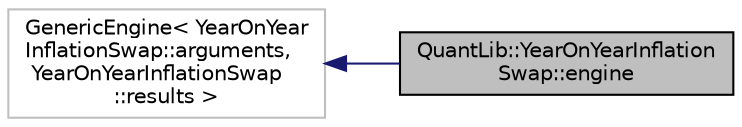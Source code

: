 digraph "QuantLib::YearOnYearInflationSwap::engine"
{
  edge [fontname="Helvetica",fontsize="10",labelfontname="Helvetica",labelfontsize="10"];
  node [fontname="Helvetica",fontsize="10",shape=record];
  rankdir="LR";
  Node1 [label="QuantLib::YearOnYearInflation\lSwap::engine",height=0.2,width=0.4,color="black", fillcolor="grey75", style="filled", fontcolor="black"];
  Node2 -> Node1 [dir="back",color="midnightblue",fontsize="10",style="solid"];
  Node2 [label="GenericEngine\< YearOnYear\lInflationSwap::arguments,\l YearOnYearInflationSwap\l::results \>",height=0.2,width=0.4,color="grey75", fillcolor="white", style="filled"];
}
